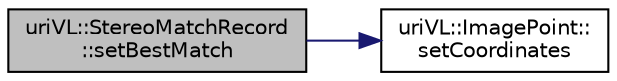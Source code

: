 digraph "uriVL::StereoMatchRecord::setBestMatch"
{
  edge [fontname="Helvetica",fontsize="10",labelfontname="Helvetica",labelfontsize="10"];
  node [fontname="Helvetica",fontsize="10",shape=record];
  rankdir="LR";
  Node1 [label="uriVL::StereoMatchRecord\l::setBestMatch",height=0.2,width=0.4,color="black", fillcolor="grey75", style="filled", fontcolor="black"];
  Node1 -> Node2 [color="midnightblue",fontsize="10",style="solid",fontname="Helvetica"];
  Node2 [label="uriVL::ImagePoint::\lsetCoordinates",height=0.2,width=0.4,color="black", fillcolor="white", style="filled",URL="$classuriVL_1_1ImagePoint.html#a253b7c2ab33d684a29059591f107802a",tooltip="Assigns new coordinates to the pixel. "];
}
